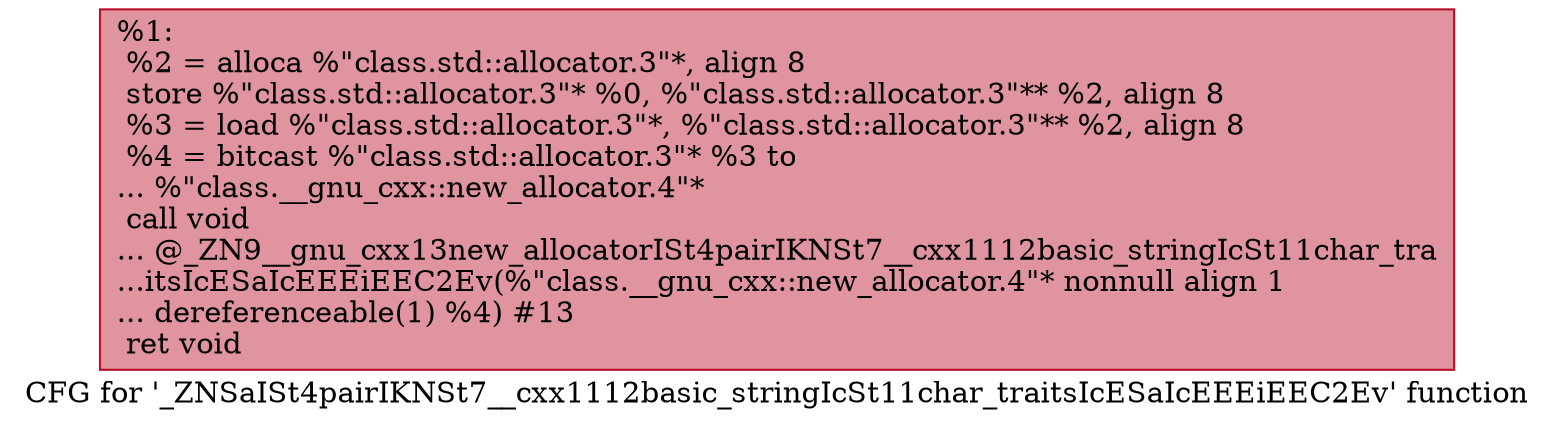 digraph "CFG for '_ZNSaISt4pairIKNSt7__cxx1112basic_stringIcSt11char_traitsIcESaIcEEEiEEC2Ev' function" {
	label="CFG for '_ZNSaISt4pairIKNSt7__cxx1112basic_stringIcSt11char_traitsIcESaIcEEEiEEC2Ev' function";

	Node0x55a8467ad830 [shape=record,color="#b70d28ff", style=filled, fillcolor="#b70d2870",label="{%1:\l  %2 = alloca %\"class.std::allocator.3\"*, align 8\l  store %\"class.std::allocator.3\"* %0, %\"class.std::allocator.3\"** %2, align 8\l  %3 = load %\"class.std::allocator.3\"*, %\"class.std::allocator.3\"** %2, align 8\l  %4 = bitcast %\"class.std::allocator.3\"* %3 to\l... %\"class.__gnu_cxx::new_allocator.4\"*\l  call void\l... @_ZN9__gnu_cxx13new_allocatorISt4pairIKNSt7__cxx1112basic_stringIcSt11char_tra\l...itsIcESaIcEEEiEEC2Ev(%\"class.__gnu_cxx::new_allocator.4\"* nonnull align 1\l... dereferenceable(1) %4) #13\l  ret void\l}"];
}
